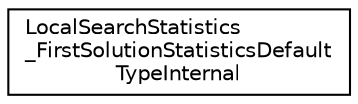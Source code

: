 digraph "Graphical Class Hierarchy"
{
 // LATEX_PDF_SIZE
  edge [fontname="Helvetica",fontsize="10",labelfontname="Helvetica",labelfontsize="10"];
  node [fontname="Helvetica",fontsize="10",shape=record];
  rankdir="LR";
  Node0 [label="LocalSearchStatistics\l_FirstSolutionStatisticsDefault\lTypeInternal",height=0.2,width=0.4,color="black", fillcolor="white", style="filled",URL="$structoperations__research_1_1_local_search_statistics___first_solution_statistics_default_type_internal.html",tooltip=" "];
}
